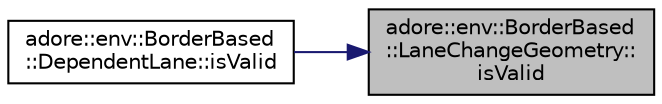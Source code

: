 digraph "adore::env::BorderBased::LaneChangeGeometry::isValid"
{
 // LATEX_PDF_SIZE
  edge [fontname="Helvetica",fontsize="10",labelfontname="Helvetica",labelfontsize="10"];
  node [fontname="Helvetica",fontsize="10",shape=record];
  rankdir="RL";
  Node1 [label="adore::env::BorderBased\l::LaneChangeGeometry::\lisValid",height=0.2,width=0.4,color="black", fillcolor="grey75", style="filled", fontcolor="black",tooltip="Check whether the LaneChangeGeometry is valid."];
  Node1 -> Node2 [dir="back",color="midnightblue",fontsize="10",style="solid",fontname="Helvetica"];
  Node2 [label="adore::env::BorderBased\l::DependentLane::isValid",height=0.2,width=0.4,color="black", fillcolor="white", style="filled",URL="$classadore_1_1env_1_1BorderBased_1_1DependentLane.html#aee3e26a2dea798054dff8fe8192ec618",tooltip="Check whether LaneChangeView is valid."];
}
